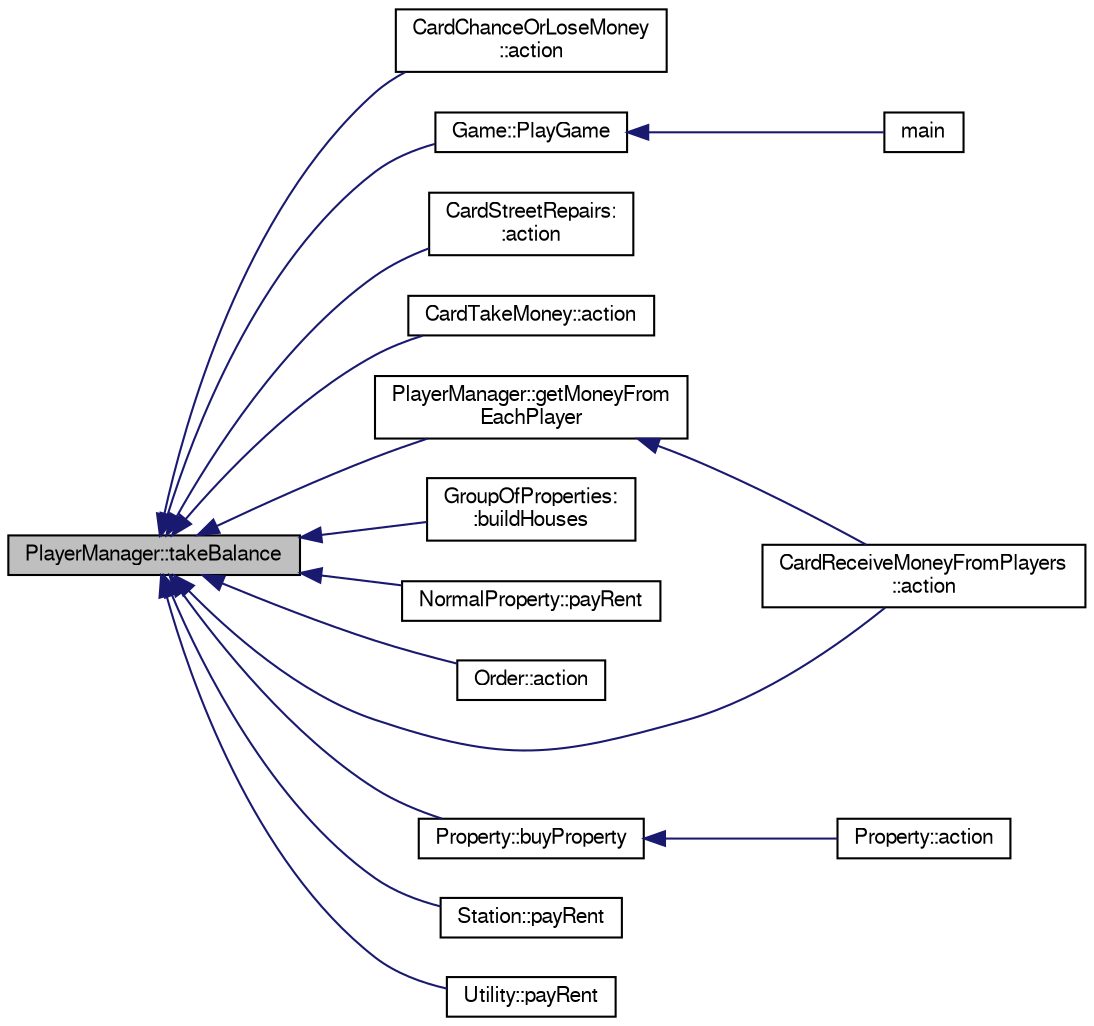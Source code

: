 digraph G
{
  edge [fontname="FreeSans",fontsize="10",labelfontname="FreeSans",labelfontsize="10"];
  node [fontname="FreeSans",fontsize="10",shape=record];
  rankdir="LR";
  Node1 [label="PlayerManager::takeBalance",height=0.2,width=0.4,color="black", fillcolor="grey75", style="filled" fontcolor="black"];
  Node1 -> Node2 [dir="back",color="midnightblue",fontsize="10",style="solid",fontname="FreeSans"];
  Node2 [label="CardChanceOrLoseMoney\l::action",height=0.2,width=0.4,color="black", fillcolor="white", style="filled",URL="$class_card_chance_or_lose_money.html#af18a2e89f5e9aad83851cc0c71105942",tooltip="method that performs the action associated with that card"];
  Node1 -> Node3 [dir="back",color="midnightblue",fontsize="10",style="solid",fontname="FreeSans"];
  Node3 [label="CardReceiveMoneyFromPlayers\l::action",height=0.2,width=0.4,color="black", fillcolor="white", style="filled",URL="$class_card_receive_money_from_players.html#a0ad84650d1ae995fb3c0e74380e95405",tooltip="method that performs the action associated with that card"];
  Node1 -> Node4 [dir="back",color="midnightblue",fontsize="10",style="solid",fontname="FreeSans"];
  Node4 [label="CardStreetRepairs:\l:action",height=0.2,width=0.4,color="black", fillcolor="white", style="filled",URL="$class_card_street_repairs.html#a58d83c9af52346df2f739dfd217c5b7a",tooltip="the action that will be performed"];
  Node1 -> Node5 [dir="back",color="midnightblue",fontsize="10",style="solid",fontname="FreeSans"];
  Node5 [label="CardTakeMoney::action",height=0.2,width=0.4,color="black", fillcolor="white", style="filled",URL="$class_card_take_money.html#a690225652d290d5073b9b626b7a48362",tooltip="method that performs the action associated with that card"];
  Node1 -> Node6 [dir="back",color="midnightblue",fontsize="10",style="solid",fontname="FreeSans"];
  Node6 [label="Game::PlayGame",height=0.2,width=0.4,color="black", fillcolor="white", style="filled",URL="$class_game.html#ae181458a5592597876fe2e53603c97b3",tooltip="method that plays the game"];
  Node6 -> Node7 [dir="back",color="midnightblue",fontsize="10",style="solid",fontname="FreeSans"];
  Node7 [label="main",height=0.2,width=0.4,color="black", fillcolor="white", style="filled",URL="$main_8cpp.html#a2c3f6775325c30275d11c6abee2db6a0"];
  Node1 -> Node8 [dir="back",color="midnightblue",fontsize="10",style="solid",fontname="FreeSans"];
  Node8 [label="GroupOfProperties:\l:buildHouses",height=0.2,width=0.4,color="black", fillcolor="white", style="filled",URL="$class_group_of_properties.html#aa926e899dfe15168e6fe4934cb75ae1d",tooltip="method that build a given number of houses"];
  Node1 -> Node9 [dir="back",color="midnightblue",fontsize="10",style="solid",fontname="FreeSans"];
  Node9 [label="NormalProperty::payRent",height=0.2,width=0.4,color="black", fillcolor="white", style="filled",URL="$class_normal_property.html#a818691418e9d2d676e96879fde4e2277",tooltip="method that does the action =p"];
  Node1 -> Node10 [dir="back",color="midnightblue",fontsize="10",style="solid",fontname="FreeSans"];
  Node10 [label="Order::action",height=0.2,width=0.4,color="black", fillcolor="white", style="filled",URL="$class_order.html#aec4ba7b2701855584e51afd957e0192e",tooltip="method that does the action =p"];
  Node1 -> Node11 [dir="back",color="midnightblue",fontsize="10",style="solid",fontname="FreeSans"];
  Node11 [label="PlayerManager::getMoneyFrom\lEachPlayer",height=0.2,width=0.4,color="black", fillcolor="white", style="filled",URL="$class_player_manager.html#ab67a1305ec44411cd51c1a7c30eb5845",tooltip="method that gets an amount of money from each player"];
  Node11 -> Node3 [dir="back",color="midnightblue",fontsize="10",style="solid",fontname="FreeSans"];
  Node1 -> Node12 [dir="back",color="midnightblue",fontsize="10",style="solid",fontname="FreeSans"];
  Node12 [label="Property::buyProperty",height=0.2,width=0.4,color="black", fillcolor="white", style="filled",URL="$class_property.html#a08116ca8b4e2a9927659bf80ad3771f8",tooltip="method to buy property"];
  Node12 -> Node13 [dir="back",color="midnightblue",fontsize="10",style="solid",fontname="FreeSans"];
  Node13 [label="Property::action",height=0.2,width=0.4,color="black", fillcolor="white", style="filled",URL="$class_property.html#a5129c875ddf219f69043e046b5672849",tooltip="method that does the action =p"];
  Node1 -> Node14 [dir="back",color="midnightblue",fontsize="10",style="solid",fontname="FreeSans"];
  Node14 [label="Station::payRent",height=0.2,width=0.4,color="black", fillcolor="white", style="filled",URL="$class_station.html#ab54b20e0441f1bfbec1c859dfc9dd677",tooltip="method that does the action =p"];
  Node1 -> Node15 [dir="back",color="midnightblue",fontsize="10",style="solid",fontname="FreeSans"];
  Node15 [label="Utility::payRent",height=0.2,width=0.4,color="black", fillcolor="white", style="filled",URL="$class_utility.html#a911206cba31884b0b0014a4b8450ae01",tooltip="method that does the action =p"];
}
